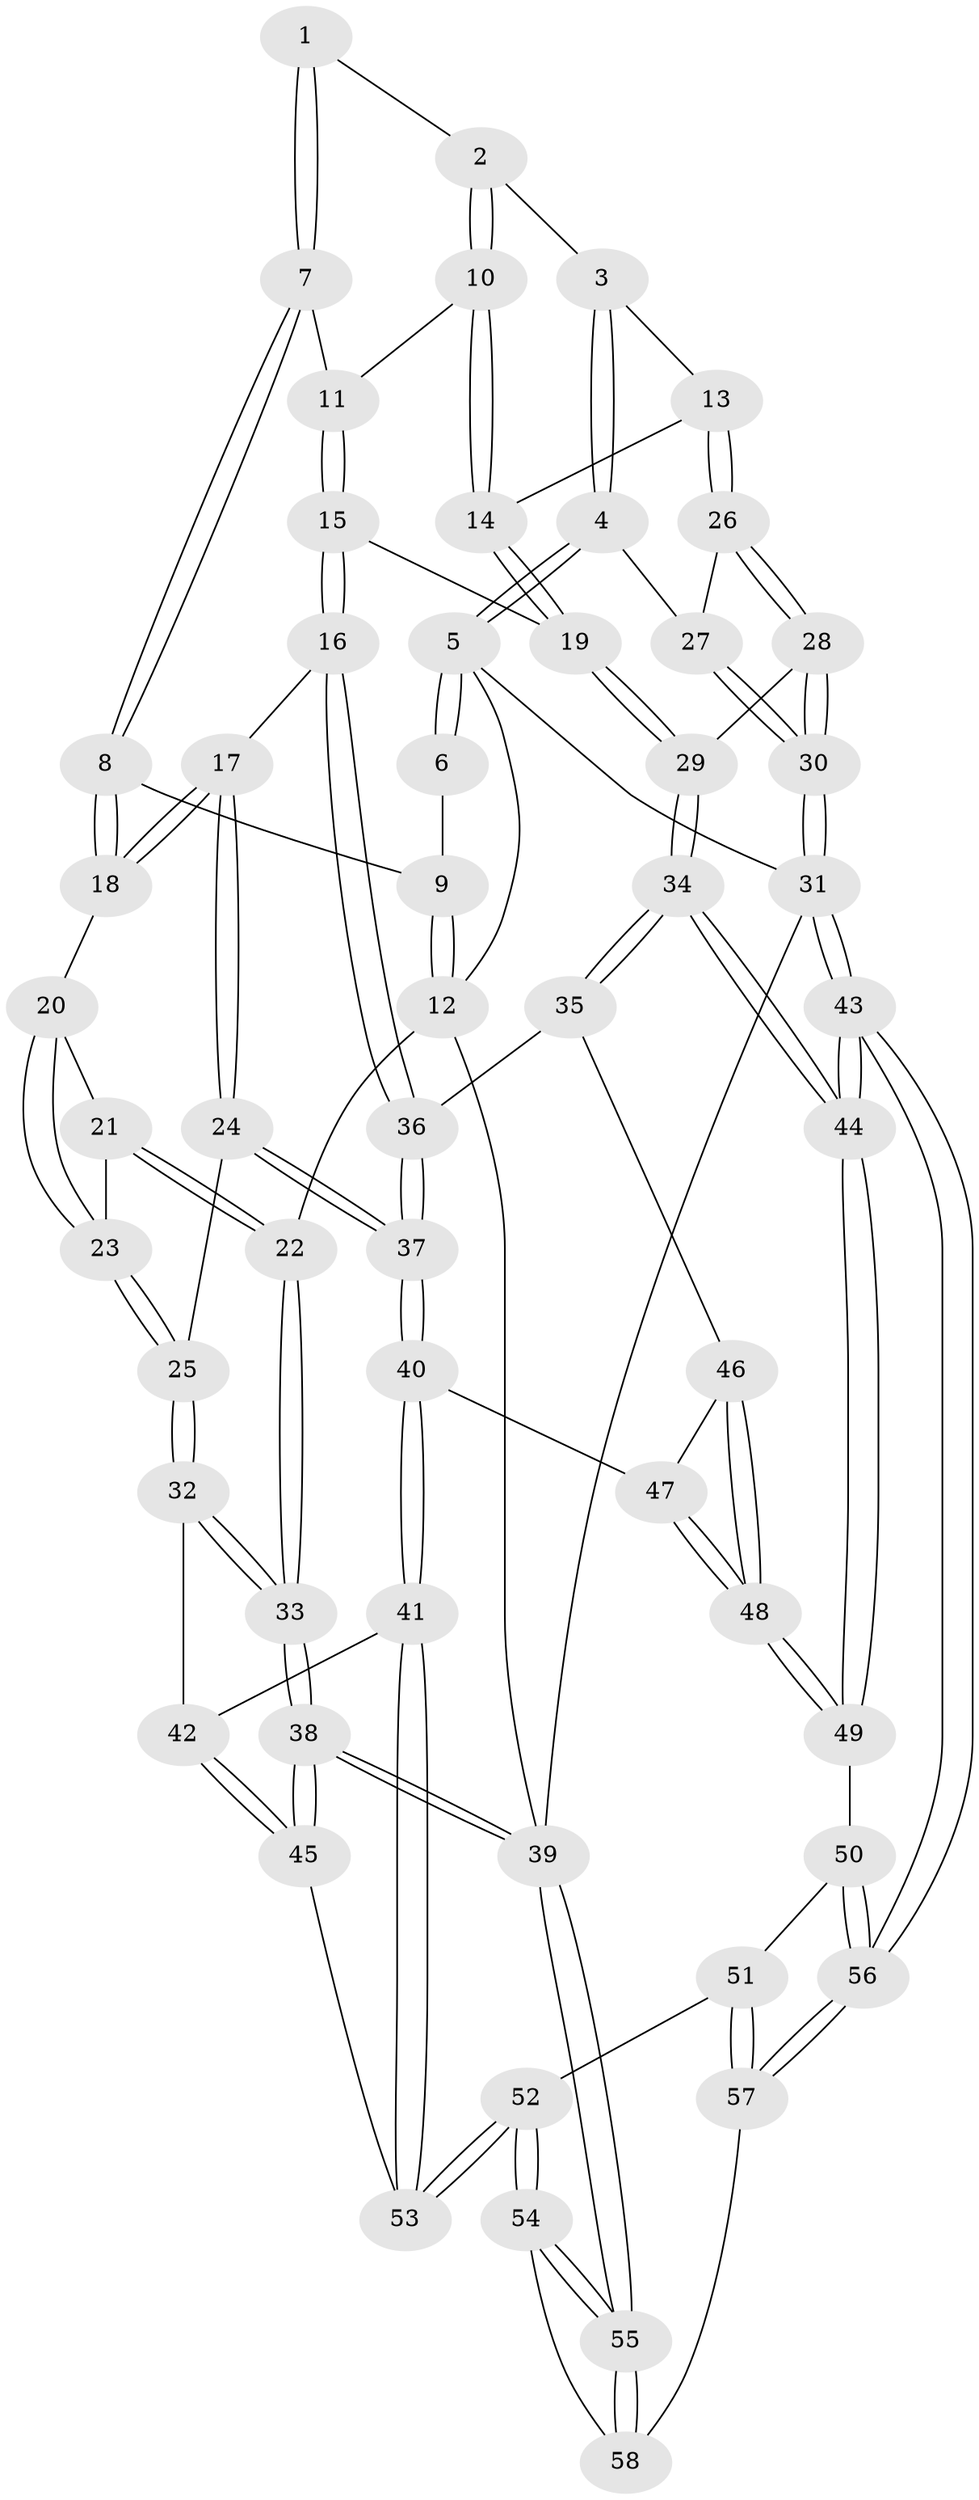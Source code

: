 // coarse degree distribution, {2: 0.05263157894736842, 3: 0.47368421052631576, 4: 0.3157894736842105, 5: 0.15789473684210525}
// Generated by graph-tools (version 1.1) at 2025/38/03/04/25 23:38:24]
// undirected, 58 vertices, 142 edges
graph export_dot {
  node [color=gray90,style=filled];
  1 [pos="+0.5370258769508747+0.03069490301256555"];
  2 [pos="+0.7307303450704827+0.12518652369759545"];
  3 [pos="+0.7761591467761935+0.11807967968343282"];
  4 [pos="+1+0"];
  5 [pos="+1+0"];
  6 [pos="+0.5344811788242602+0"];
  7 [pos="+0.5057470350896548+0.0878918627415557"];
  8 [pos="+0.28740775330208373+0.19785739101612532"];
  9 [pos="+0+0"];
  10 [pos="+0.6802692865209619+0.23418222998019278"];
  11 [pos="+0.5180979354355673+0.11967294402070333"];
  12 [pos="+0+0"];
  13 [pos="+0.8242408106414242+0.31874851665459497"];
  14 [pos="+0.6684980428147502+0.33853498810143057"];
  15 [pos="+0.5748880841388025+0.3887571718297044"];
  16 [pos="+0.5730975663795281+0.39024933609053597"];
  17 [pos="+0.4137490559148455+0.3291212223296195"];
  18 [pos="+0.2850912040982002+0.2157614629184716"];
  19 [pos="+0.6179442001050013+0.37704051137614825"];
  20 [pos="+0.28023839556260455+0.2216031354282714"];
  21 [pos="+0.01991819676232283+0.2790656455297428"];
  22 [pos="+0+0.2550860671265127"];
  23 [pos="+0.20627303801321137+0.4296011908927166"];
  24 [pos="+0.32200514855580065+0.49223999342831304"];
  25 [pos="+0.2048071268870391+0.449893756168709"];
  26 [pos="+0.8932411543303439+0.3429329110847857"];
  27 [pos="+1+0.12874511904651129"];
  28 [pos="+0.8737317750450782+0.5352220085189588"];
  29 [pos="+0.8265579160805988+0.544926071671805"];
  30 [pos="+1+0.7488496303955605"];
  31 [pos="+1+1"];
  32 [pos="+0.1188590602604038+0.530318808335353"];
  33 [pos="+0+0.5810844701647169"];
  34 [pos="+0.7279085501821473+0.6256094188444645"];
  35 [pos="+0.679691876914917+0.6187450108602254"];
  36 [pos="+0.5427471989548107+0.489910962457133"];
  37 [pos="+0.43127964136145125+0.5854932745030933"];
  38 [pos="+0+1"];
  39 [pos="+0+1"];
  40 [pos="+0.4283035555496981+0.599765536099898"];
  41 [pos="+0.38411799212199166+0.69231541015404"];
  42 [pos="+0.18323649572234457+0.6032961911130633"];
  43 [pos="+1+1"];
  44 [pos="+0.7762381121728469+0.8054809351266514"];
  45 [pos="+0.18669359525022605+0.7867854278073141"];
  46 [pos="+0.6525238660028063+0.6495846739568226"];
  47 [pos="+0.5537931894112872+0.6700012152683251"];
  48 [pos="+0.6023533077820751+0.7633714521251969"];
  49 [pos="+0.6018034586418838+0.7696569907368803"];
  50 [pos="+0.5481978103784861+0.8090393778452869"];
  51 [pos="+0.4623806631575286+0.8336792031227668"];
  52 [pos="+0.44022396038573464+0.8265140511550675"];
  53 [pos="+0.38297669426417325+0.708529012586566"];
  54 [pos="+0.39759523199906216+0.8762446376675713"];
  55 [pos="+0+1"];
  56 [pos="+1+1"];
  57 [pos="+0.6932753649521546+1"];
  58 [pos="+0.48675140581433096+1"];
  1 -- 2;
  1 -- 7;
  1 -- 7;
  2 -- 3;
  2 -- 10;
  2 -- 10;
  3 -- 4;
  3 -- 4;
  3 -- 13;
  4 -- 5;
  4 -- 5;
  4 -- 27;
  5 -- 6;
  5 -- 6;
  5 -- 12;
  5 -- 31;
  6 -- 9;
  7 -- 8;
  7 -- 8;
  7 -- 11;
  8 -- 9;
  8 -- 18;
  8 -- 18;
  9 -- 12;
  9 -- 12;
  10 -- 11;
  10 -- 14;
  10 -- 14;
  11 -- 15;
  11 -- 15;
  12 -- 22;
  12 -- 39;
  13 -- 14;
  13 -- 26;
  13 -- 26;
  14 -- 19;
  14 -- 19;
  15 -- 16;
  15 -- 16;
  15 -- 19;
  16 -- 17;
  16 -- 36;
  16 -- 36;
  17 -- 18;
  17 -- 18;
  17 -- 24;
  17 -- 24;
  18 -- 20;
  19 -- 29;
  19 -- 29;
  20 -- 21;
  20 -- 23;
  20 -- 23;
  21 -- 22;
  21 -- 22;
  21 -- 23;
  22 -- 33;
  22 -- 33;
  23 -- 25;
  23 -- 25;
  24 -- 25;
  24 -- 37;
  24 -- 37;
  25 -- 32;
  25 -- 32;
  26 -- 27;
  26 -- 28;
  26 -- 28;
  27 -- 30;
  27 -- 30;
  28 -- 29;
  28 -- 30;
  28 -- 30;
  29 -- 34;
  29 -- 34;
  30 -- 31;
  30 -- 31;
  31 -- 43;
  31 -- 43;
  31 -- 39;
  32 -- 33;
  32 -- 33;
  32 -- 42;
  33 -- 38;
  33 -- 38;
  34 -- 35;
  34 -- 35;
  34 -- 44;
  34 -- 44;
  35 -- 36;
  35 -- 46;
  36 -- 37;
  36 -- 37;
  37 -- 40;
  37 -- 40;
  38 -- 39;
  38 -- 39;
  38 -- 45;
  38 -- 45;
  39 -- 55;
  39 -- 55;
  40 -- 41;
  40 -- 41;
  40 -- 47;
  41 -- 42;
  41 -- 53;
  41 -- 53;
  42 -- 45;
  42 -- 45;
  43 -- 44;
  43 -- 44;
  43 -- 56;
  43 -- 56;
  44 -- 49;
  44 -- 49;
  45 -- 53;
  46 -- 47;
  46 -- 48;
  46 -- 48;
  47 -- 48;
  47 -- 48;
  48 -- 49;
  48 -- 49;
  49 -- 50;
  50 -- 51;
  50 -- 56;
  50 -- 56;
  51 -- 52;
  51 -- 57;
  51 -- 57;
  52 -- 53;
  52 -- 53;
  52 -- 54;
  52 -- 54;
  54 -- 55;
  54 -- 55;
  54 -- 58;
  55 -- 58;
  55 -- 58;
  56 -- 57;
  56 -- 57;
  57 -- 58;
}
